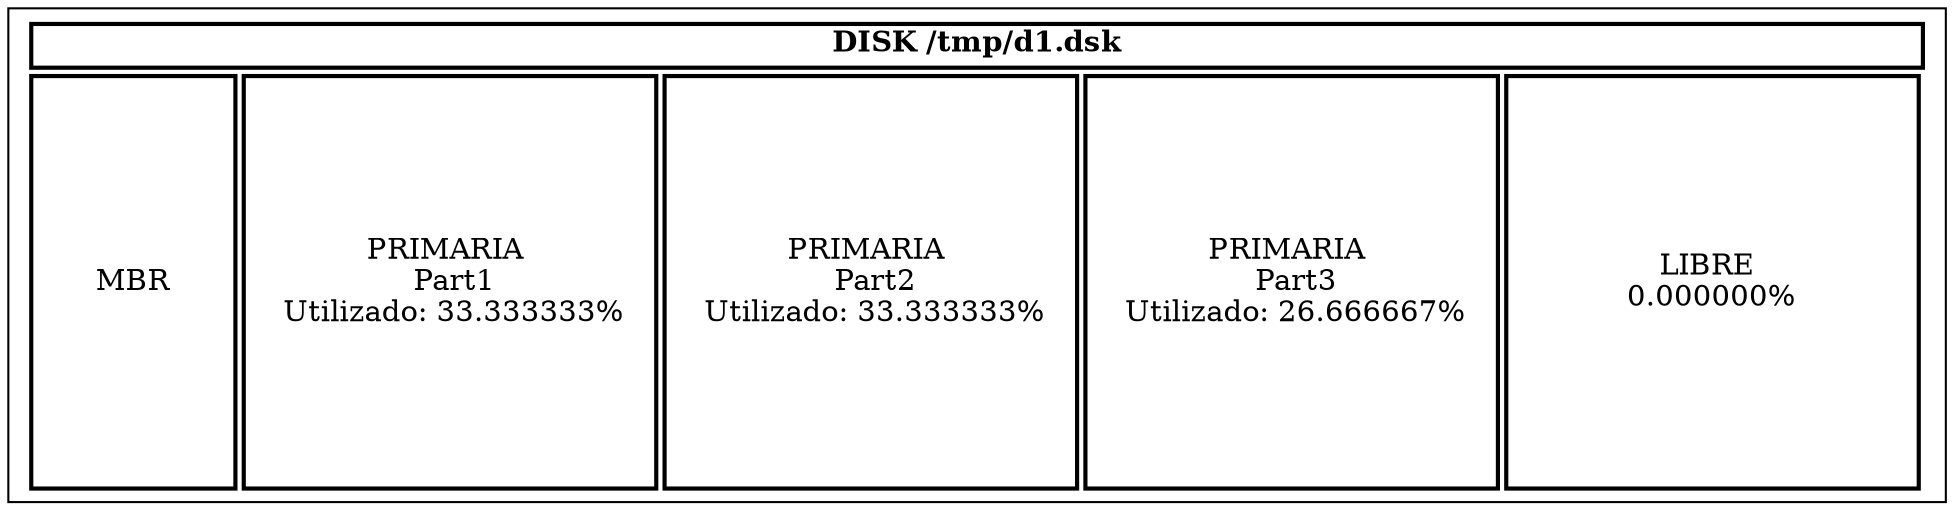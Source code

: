 digraph REP_DISK{
DISC[
shape=box
label=<
<table border='0' cellborder='2' width='500' height="180">
 	<tr><td colspan="6"><b>DISK /tmp/d1.dsk</b></td></tr>
<tr>
<td height='200' width='100'> MBR </td>
<td height='200' width='200'>PRIMARIA <br/> Part1<br/> Utilizado: 33.333333%</td>
<td height='200' width='200'>PRIMARIA <br/> Part2<br/> Utilizado: 33.333333%</td>
<td height='200' width='200'>PRIMARIA <br/> Part3<br/> Utilizado: 26.666667%</td>
<td height='200' width='200'>LIBRE <br/>0.000000%</td>
</tr> 
     </table>        
>];

}